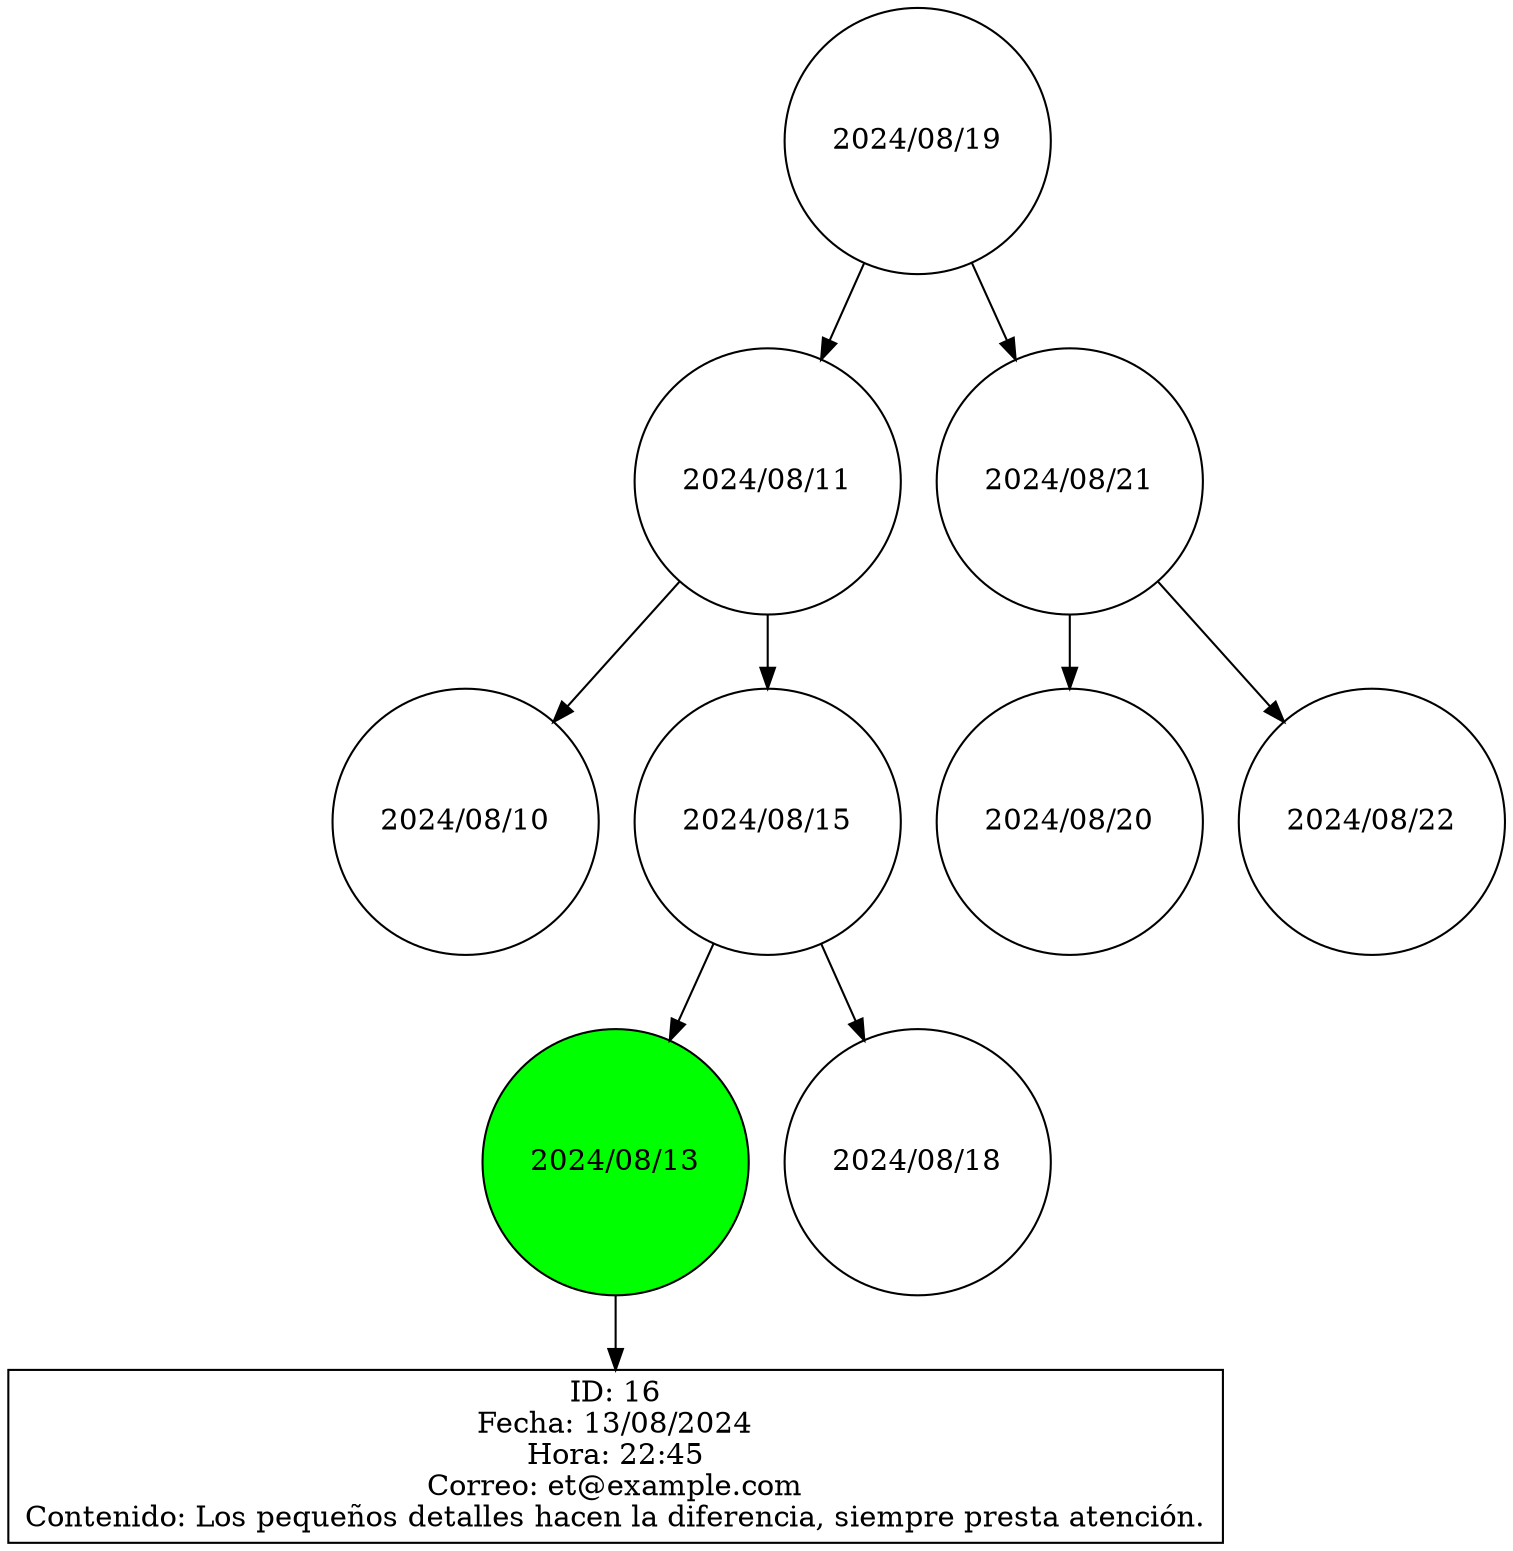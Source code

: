 digraph BSTTree {
node [shape=circle];
"2024/08/19" -> "2024/08/11";
"2024/08/11" -> "2024/08/10";
"2024/08/11" -> "2024/08/15";
"2024/08/15" -> "2024/08/13";
"2024/08/13" [style=filled, fillcolor=green];
"pub_16" [shape=rectangle, label="ID: 16\nFecha: 13/08/2024\nHora: 22:45\nCorreo: et@example.com\nContenido: Los pequeños detalles hacen la diferencia, siempre presta atención."];
"2024/08/13" -> "pub_16";
"2024/08/15" -> "2024/08/18";
"2024/08/19" -> "2024/08/21";
"2024/08/21" -> "2024/08/20";
"2024/08/21" -> "2024/08/22";
}
